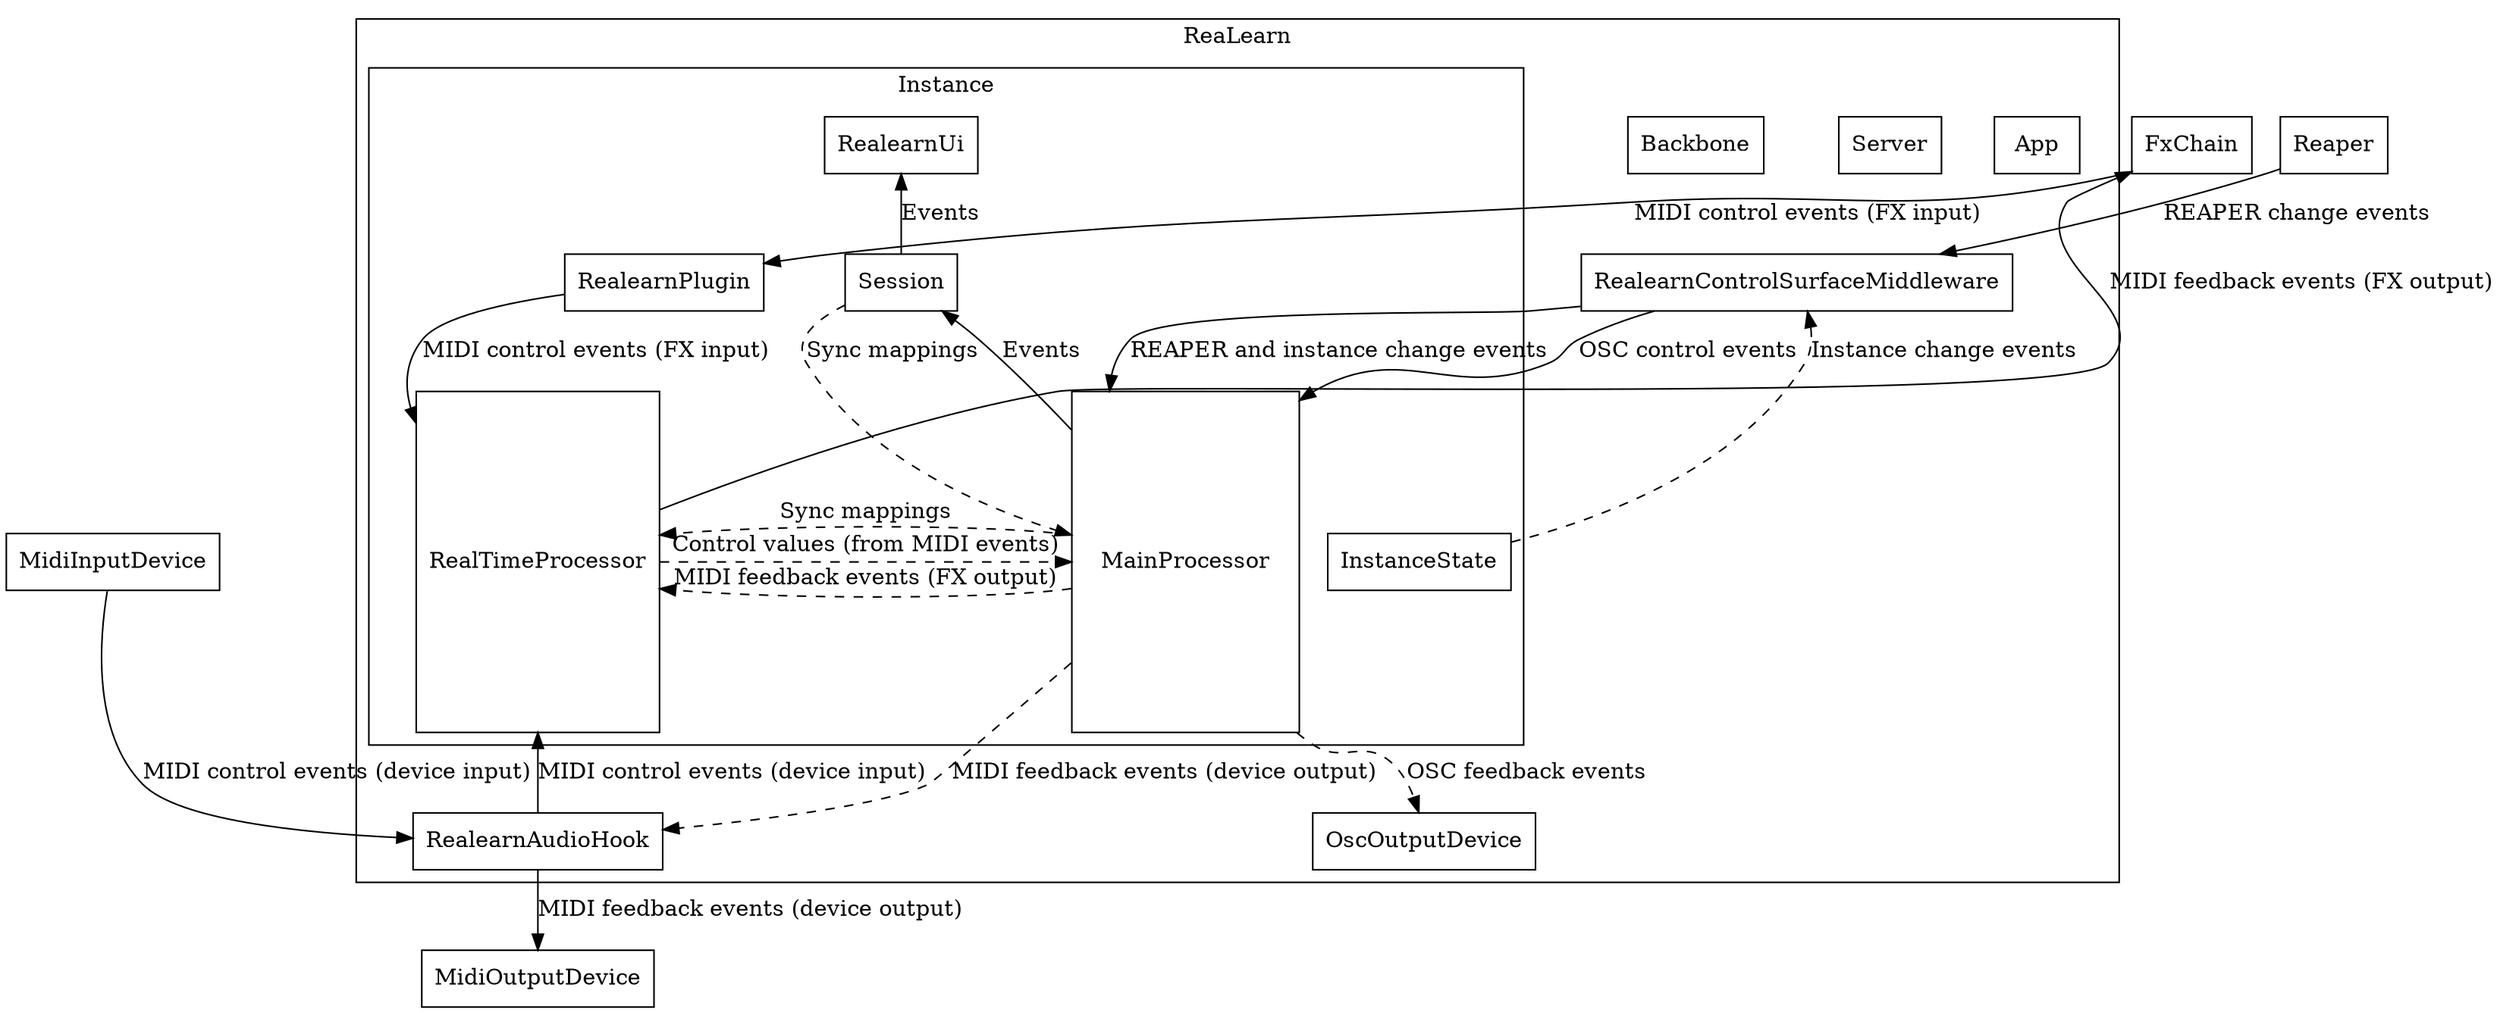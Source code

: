 digraph components {
  node [shape = "box"];
  compound = true;
  // newrank = true;
  rankdir = "TB";

  MidiInputDevice;
  MidiOutputDevice;
  FxChain;
  Reaper;

  subgraph cluster_realearn {
    App [class = "infrastructure"];
    Server [class = "infrastructure"];
    Backbone [class = "processing"];
    RealearnControlSurfaceMiddleware [class = "processing"];
    RealearnAudioHook [class = "processing"];
    OscOutputDevice [class = "processing"];

    subgraph cluster_instance {
      infrastructure_layer [shape = point style = invis];
      application_layer [shape = point style = invis];
      processing_layer [shape = point style = invis];
      RealearnPlugin [class = "infrastructure"];
      RealearnUi [class = "infrastructure"];
      Session [class = "management"];
      InstanceState [class = "processing"];
      RealTimeProcessor [width = 2, height = 3, class = "processing"];
      MainProcessor [width = 2, height = 3, class = "processing"];

      {
        rank = same;
        infrastructure_layer;
        RealearnUi;
      }
      {
        rank = same;
        application_layer;
        Session;
      }
      {
        rank = same;
        processing_layer;
        RealTimeProcessor;
        MainProcessor;
        InstanceState;
      }

      label = "Instance";
      class = "level-2";
      infrastructure_layer -> application_layer -> processing_layer [style = invis];
    }

    label = "ReaLearn";
    class = "level-1";
  }


  // General
  Session -> MainProcessor [label = "Sync mappings", style = "dashed"]
  MainProcessor -> RealTimeProcessor [label = "Sync mappings", style = "dashed"]
  MainProcessor -> Session [label = "Events"]
  Session -> RealearnUi [label = "Events"]

  // Feedback direction
  Reaper -> RealearnControlSurfaceMiddleware [label = "REAPER change events"]
  InstanceState -> RealearnControlSurfaceMiddleware [label = "Instance change events", style = "dashed"]
  RealearnControlSurfaceMiddleware -> MainProcessor [label = "REAPER and instance change events"]

  // Control direction (OSC)
  RealearnControlSurfaceMiddleware -> MainProcessor [label = "OSC control events"]

  // Feedback direction (OSC)
  MainProcessor -> OscOutputDevice [label = "OSC feedback events", style = "dashed"]

  // Control direction (MIDI)
  RealTimeProcessor -> MainProcessor [label = "Control values (from MIDI events)", style = "dashed"]

  // Control direction (MIDI, FX input)
  FxChain -> RealearnPlugin [label = "MIDI control events (FX input)"]
  RealearnPlugin -> RealTimeProcessor [label = "MIDI control events (FX input)"]

  // Feedback direction (MIDI, FX output)
  MainProcessor -> RealTimeProcessor [label = "MIDI feedback events (FX output)", style = "dashed"]
  RealTimeProcessor -> FxChain [label = "MIDI feedback events (FX output)", constraint = false]

  // Control direction (MIDI, device input)
  MidiInputDevice -> RealearnAudioHook [label = "MIDI control events (device input)"]
  RealearnAudioHook -> RealTimeProcessor [label = "MIDI control events (device input)"]

  // Feedback direction (MIDI, device output)
  MainProcessor -> RealearnAudioHook [label = "MIDI feedback events (device output)", style = "dashed"]
  RealearnAudioHook -> MidiOutputDevice [label = "MIDI feedback events (device output)"]
}